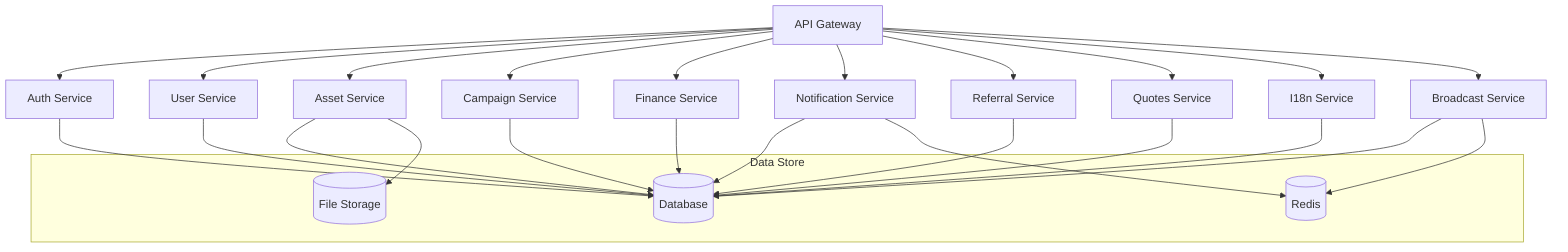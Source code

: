 graph TD
    A[API Gateway] --> B[Auth Service]
    A --> C[User Service]
    A --> D[Asset Service]
    A --> E[Campaign Service]
    A --> F[Finance Service]
    A --> G[Notification Service]
    A --> H[Referral Service]
    A --> I[Quotes Service]
    A --> J[I18n Service]
    A --> K[Broadcast Service]

    subgraph Data Store
        L[(Database)]
        M[(Redis)]
        N[(File Storage)]
    end

    B --> L
    C --> L
    D --> L
    D --> N
    E --> L
    F --> L
    G --> L
    G --> M
    H --> L
    I --> L
    J --> L
    K --> L
    K --> M